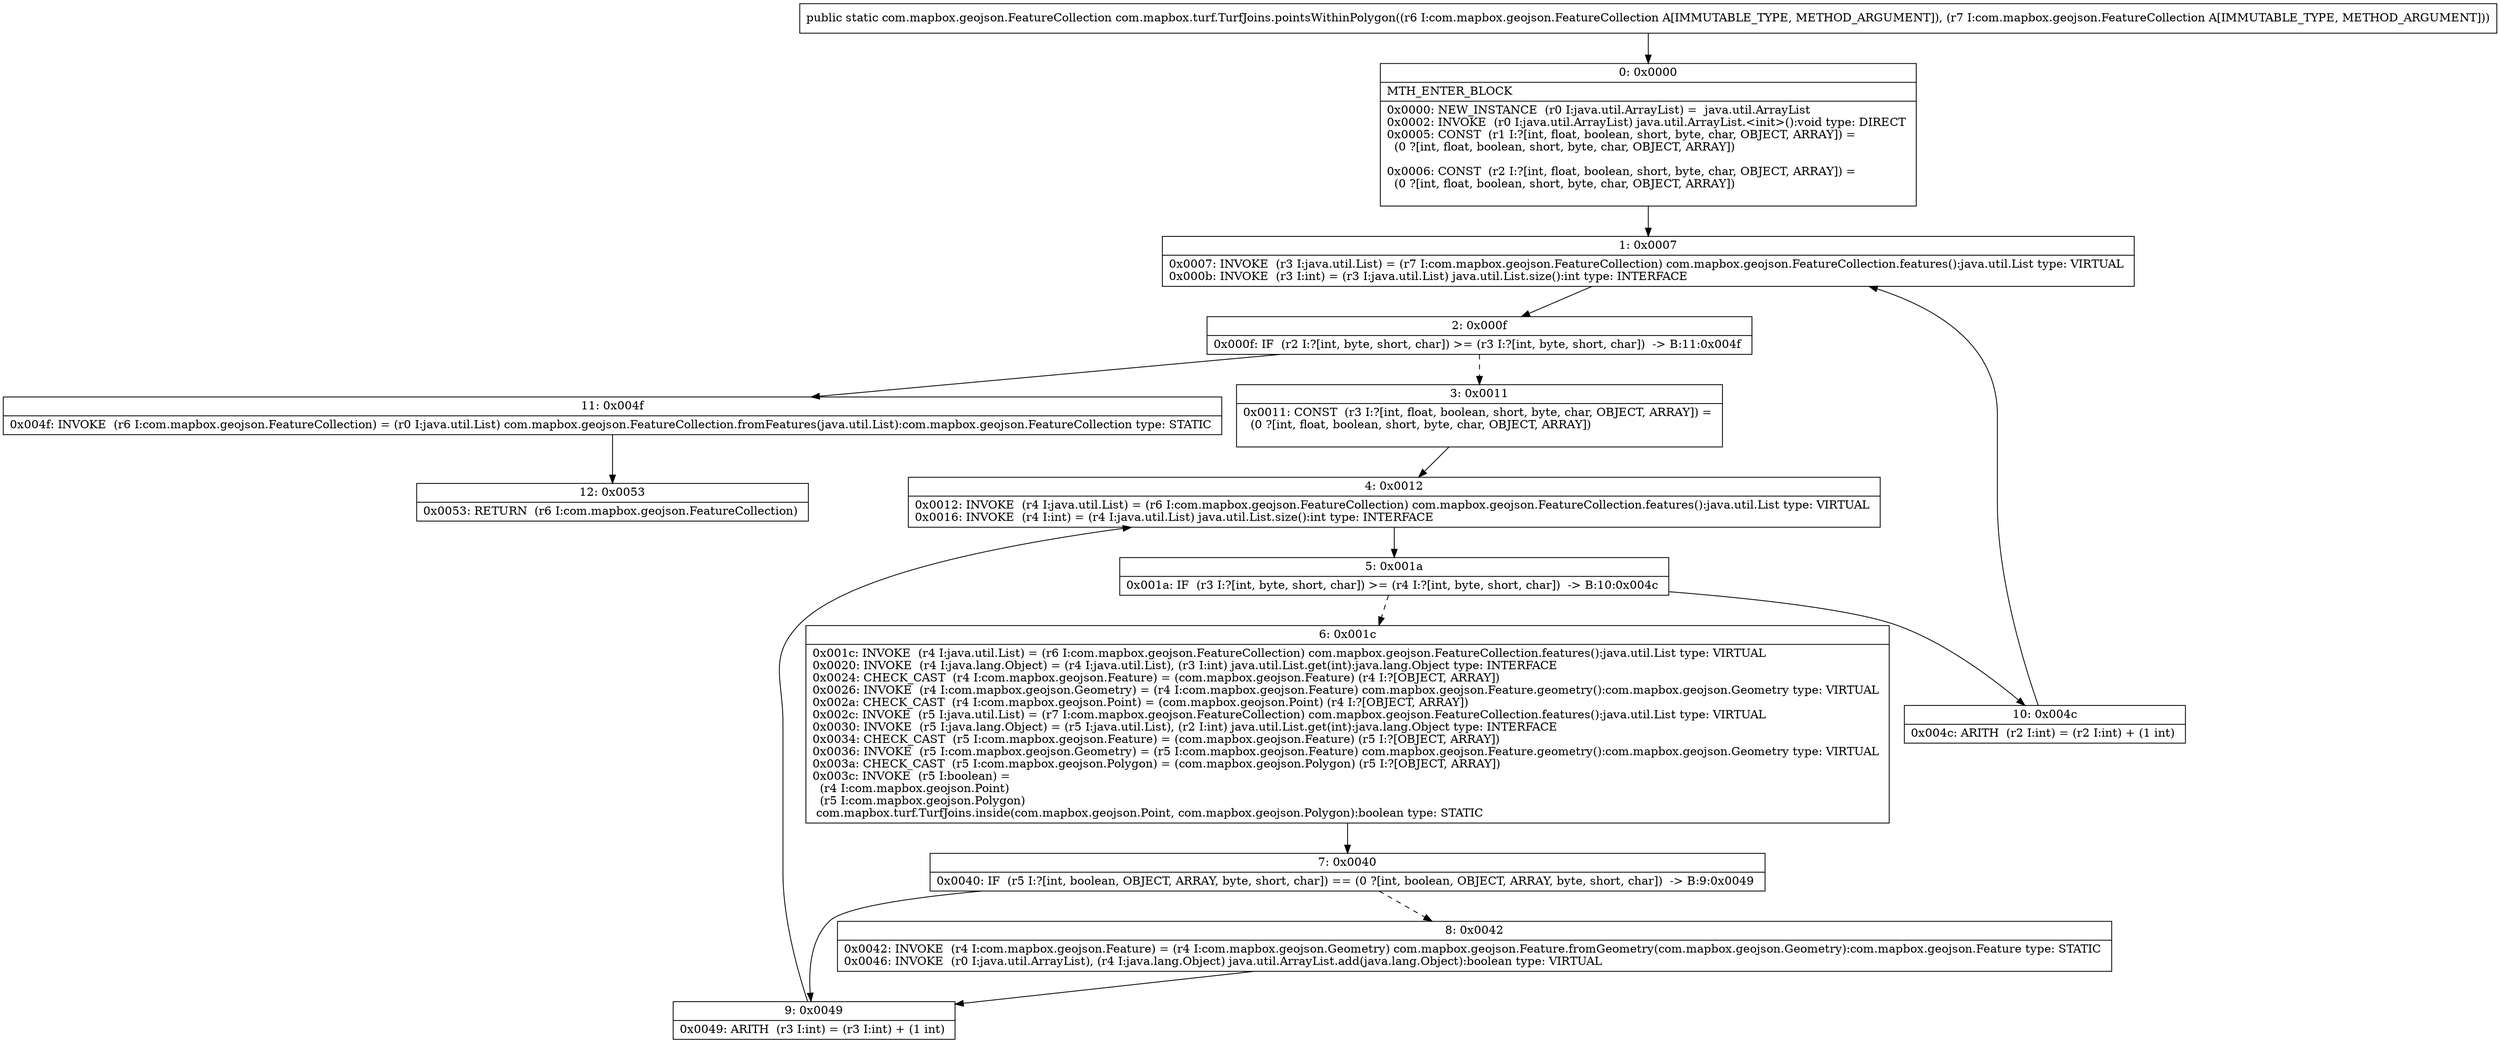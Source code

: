 digraph "CFG forcom.mapbox.turf.TurfJoins.pointsWithinPolygon(Lcom\/mapbox\/geojson\/FeatureCollection;Lcom\/mapbox\/geojson\/FeatureCollection;)Lcom\/mapbox\/geojson\/FeatureCollection;" {
Node_0 [shape=record,label="{0\:\ 0x0000|MTH_ENTER_BLOCK\l|0x0000: NEW_INSTANCE  (r0 I:java.util.ArrayList) =  java.util.ArrayList \l0x0002: INVOKE  (r0 I:java.util.ArrayList) java.util.ArrayList.\<init\>():void type: DIRECT \l0x0005: CONST  (r1 I:?[int, float, boolean, short, byte, char, OBJECT, ARRAY]) = \l  (0 ?[int, float, boolean, short, byte, char, OBJECT, ARRAY])\l \l0x0006: CONST  (r2 I:?[int, float, boolean, short, byte, char, OBJECT, ARRAY]) = \l  (0 ?[int, float, boolean, short, byte, char, OBJECT, ARRAY])\l \l}"];
Node_1 [shape=record,label="{1\:\ 0x0007|0x0007: INVOKE  (r3 I:java.util.List) = (r7 I:com.mapbox.geojson.FeatureCollection) com.mapbox.geojson.FeatureCollection.features():java.util.List type: VIRTUAL \l0x000b: INVOKE  (r3 I:int) = (r3 I:java.util.List) java.util.List.size():int type: INTERFACE \l}"];
Node_2 [shape=record,label="{2\:\ 0x000f|0x000f: IF  (r2 I:?[int, byte, short, char]) \>= (r3 I:?[int, byte, short, char])  \-\> B:11:0x004f \l}"];
Node_3 [shape=record,label="{3\:\ 0x0011|0x0011: CONST  (r3 I:?[int, float, boolean, short, byte, char, OBJECT, ARRAY]) = \l  (0 ?[int, float, boolean, short, byte, char, OBJECT, ARRAY])\l \l}"];
Node_4 [shape=record,label="{4\:\ 0x0012|0x0012: INVOKE  (r4 I:java.util.List) = (r6 I:com.mapbox.geojson.FeatureCollection) com.mapbox.geojson.FeatureCollection.features():java.util.List type: VIRTUAL \l0x0016: INVOKE  (r4 I:int) = (r4 I:java.util.List) java.util.List.size():int type: INTERFACE \l}"];
Node_5 [shape=record,label="{5\:\ 0x001a|0x001a: IF  (r3 I:?[int, byte, short, char]) \>= (r4 I:?[int, byte, short, char])  \-\> B:10:0x004c \l}"];
Node_6 [shape=record,label="{6\:\ 0x001c|0x001c: INVOKE  (r4 I:java.util.List) = (r6 I:com.mapbox.geojson.FeatureCollection) com.mapbox.geojson.FeatureCollection.features():java.util.List type: VIRTUAL \l0x0020: INVOKE  (r4 I:java.lang.Object) = (r4 I:java.util.List), (r3 I:int) java.util.List.get(int):java.lang.Object type: INTERFACE \l0x0024: CHECK_CAST  (r4 I:com.mapbox.geojson.Feature) = (com.mapbox.geojson.Feature) (r4 I:?[OBJECT, ARRAY]) \l0x0026: INVOKE  (r4 I:com.mapbox.geojson.Geometry) = (r4 I:com.mapbox.geojson.Feature) com.mapbox.geojson.Feature.geometry():com.mapbox.geojson.Geometry type: VIRTUAL \l0x002a: CHECK_CAST  (r4 I:com.mapbox.geojson.Point) = (com.mapbox.geojson.Point) (r4 I:?[OBJECT, ARRAY]) \l0x002c: INVOKE  (r5 I:java.util.List) = (r7 I:com.mapbox.geojson.FeatureCollection) com.mapbox.geojson.FeatureCollection.features():java.util.List type: VIRTUAL \l0x0030: INVOKE  (r5 I:java.lang.Object) = (r5 I:java.util.List), (r2 I:int) java.util.List.get(int):java.lang.Object type: INTERFACE \l0x0034: CHECK_CAST  (r5 I:com.mapbox.geojson.Feature) = (com.mapbox.geojson.Feature) (r5 I:?[OBJECT, ARRAY]) \l0x0036: INVOKE  (r5 I:com.mapbox.geojson.Geometry) = (r5 I:com.mapbox.geojson.Feature) com.mapbox.geojson.Feature.geometry():com.mapbox.geojson.Geometry type: VIRTUAL \l0x003a: CHECK_CAST  (r5 I:com.mapbox.geojson.Polygon) = (com.mapbox.geojson.Polygon) (r5 I:?[OBJECT, ARRAY]) \l0x003c: INVOKE  (r5 I:boolean) = \l  (r4 I:com.mapbox.geojson.Point)\l  (r5 I:com.mapbox.geojson.Polygon)\l com.mapbox.turf.TurfJoins.inside(com.mapbox.geojson.Point, com.mapbox.geojson.Polygon):boolean type: STATIC \l}"];
Node_7 [shape=record,label="{7\:\ 0x0040|0x0040: IF  (r5 I:?[int, boolean, OBJECT, ARRAY, byte, short, char]) == (0 ?[int, boolean, OBJECT, ARRAY, byte, short, char])  \-\> B:9:0x0049 \l}"];
Node_8 [shape=record,label="{8\:\ 0x0042|0x0042: INVOKE  (r4 I:com.mapbox.geojson.Feature) = (r4 I:com.mapbox.geojson.Geometry) com.mapbox.geojson.Feature.fromGeometry(com.mapbox.geojson.Geometry):com.mapbox.geojson.Feature type: STATIC \l0x0046: INVOKE  (r0 I:java.util.ArrayList), (r4 I:java.lang.Object) java.util.ArrayList.add(java.lang.Object):boolean type: VIRTUAL \l}"];
Node_9 [shape=record,label="{9\:\ 0x0049|0x0049: ARITH  (r3 I:int) = (r3 I:int) + (1 int) \l}"];
Node_10 [shape=record,label="{10\:\ 0x004c|0x004c: ARITH  (r2 I:int) = (r2 I:int) + (1 int) \l}"];
Node_11 [shape=record,label="{11\:\ 0x004f|0x004f: INVOKE  (r6 I:com.mapbox.geojson.FeatureCollection) = (r0 I:java.util.List) com.mapbox.geojson.FeatureCollection.fromFeatures(java.util.List):com.mapbox.geojson.FeatureCollection type: STATIC \l}"];
Node_12 [shape=record,label="{12\:\ 0x0053|0x0053: RETURN  (r6 I:com.mapbox.geojson.FeatureCollection) \l}"];
MethodNode[shape=record,label="{public static com.mapbox.geojson.FeatureCollection com.mapbox.turf.TurfJoins.pointsWithinPolygon((r6 I:com.mapbox.geojson.FeatureCollection A[IMMUTABLE_TYPE, METHOD_ARGUMENT]), (r7 I:com.mapbox.geojson.FeatureCollection A[IMMUTABLE_TYPE, METHOD_ARGUMENT])) }"];
MethodNode -> Node_0;
Node_0 -> Node_1;
Node_1 -> Node_2;
Node_2 -> Node_3[style=dashed];
Node_2 -> Node_11;
Node_3 -> Node_4;
Node_4 -> Node_5;
Node_5 -> Node_6[style=dashed];
Node_5 -> Node_10;
Node_6 -> Node_7;
Node_7 -> Node_8[style=dashed];
Node_7 -> Node_9;
Node_8 -> Node_9;
Node_9 -> Node_4;
Node_10 -> Node_1;
Node_11 -> Node_12;
}

